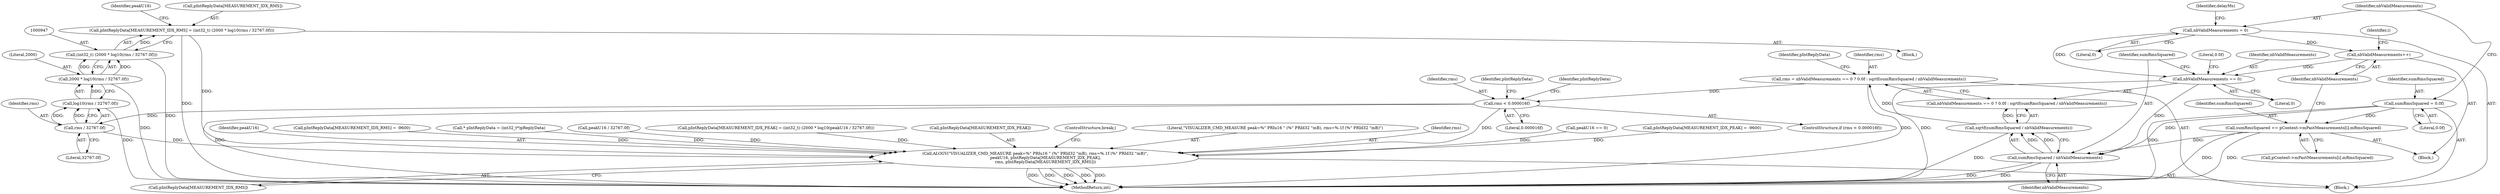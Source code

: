 digraph "0_Android_aeea52da00d210587fb3ed895de3d5f2e0264c88_11@array" {
"1000942" [label="(Call,pIntReplyData[MEASUREMENT_IDX_RMS] = (int32_t) (2000 * log10(rms / 32767.0f)))"];
"1000946" [label="(Call,(int32_t) (2000 * log10(rms / 32767.0f)))"];
"1000948" [label="(Call,2000 * log10(rms / 32767.0f))"];
"1000950" [label="(Call,log10(rms / 32767.0f))"];
"1000951" [label="(Call,rms / 32767.0f)"];
"1000930" [label="(Call,rms < 0.000016f)"];
"1000912" [label="(Call,rms = nbValidMeasurements == 0 ? 0.0f : sqrtf(sumRmsSquared / nbValidMeasurements))"];
"1000919" [label="(Call,sqrtf(sumRmsSquared / nbValidMeasurements))"];
"1000920" [label="(Call,sumRmsSquared / nbValidMeasurements)"];
"1000791" [label="(Call,sumRmsSquared = 0.0f)"];
"1000900" [label="(Call,sumRmsSquared += pContext->mPastMeasurements[i].mRmsSquared)"];
"1000915" [label="(Call,nbValidMeasurements == 0)"];
"1000795" [label="(Call,nbValidMeasurements = 0)"];
"1000909" [label="(Call,nbValidMeasurements++)"];
"1000979" [label="(Call,ALOGV(\"VISUALIZER_CMD_MEASURE peak=%\" PRIu16 \" (%\" PRId32 \"mB), rms=%.1f (%\" PRId32 \"mB)\",\n                peakU16, pIntReplyData[MEASUREMENT_IDX_PEAK],\n                rms, pIntReplyData[MEASUREMENT_IDX_RMS]))"];
"1000909" [label="(Call,nbValidMeasurements++)"];
"1000932" [label="(Literal,0.000016f)"];
"1000922" [label="(Identifier,nbValidMeasurements)"];
"1000869" [label="(Identifier,i)"];
"1000981" [label="(Identifier,peakU16)"];
"1000934" [label="(Call,pIntReplyData[MEASUREMENT_IDX_RMS] = -9600)"];
"1000986" [label="(Call,pIntReplyData[MEASUREMENT_IDX_RMS])"];
"1000948" [label="(Call,2000 * log10(rms / 32767.0f))"];
"1000785" [label="(Block,)"];
"1000792" [label="(Identifier,sumRmsSquared)"];
"1000950" [label="(Call,log10(rms / 32767.0f))"];
"1000942" [label="(Call,pIntReplyData[MEASUREMENT_IDX_RMS] = (int32_t) (2000 * log10(rms / 32767.0f)))"];
"1000946" [label="(Call,(int32_t) (2000 * log10(rms / 32767.0f)))"];
"1000953" [label="(Literal,32767.0f)"];
"1000952" [label="(Identifier,rms)"];
"1000941" [label="(Block,)"];
"1000913" [label="(Identifier,rms)"];
"1000900" [label="(Call,sumRmsSquared += pContext->mPastMeasurements[i].mRmsSquared)"];
"1000902" [label="(Call,pContext->mPastMeasurements[i].mRmsSquared)"];
"1000996" [label="(MethodReturn,int)"];
"1000919" [label="(Call,sqrtf(sumRmsSquared / nbValidMeasurements))"];
"1000924" [label="(Call,* pIntReplyData = (int32_t*)pReplyData)"];
"1000943" [label="(Call,pIntReplyData[MEASUREMENT_IDX_RMS])"];
"1000914" [label="(Call,nbValidMeasurements == 0 ? 0.0f : sqrtf(sumRmsSquared / nbValidMeasurements))"];
"1000949" [label="(Literal,2000)"];
"1000929" [label="(ControlStructure,if (rms < 0.000016f))"];
"1000936" [label="(Identifier,pIntReplyData)"];
"1000976" [label="(Call,peakU16 / 32767.0f)"];
"1000920" [label="(Call,sumRmsSquared / nbValidMeasurements)"];
"1000912" [label="(Call,rms = nbValidMeasurements == 0 ? 0.0f : sqrtf(sumRmsSquared / nbValidMeasurements))"];
"1000921" [label="(Identifier,sumRmsSquared)"];
"1000967" [label="(Call,pIntReplyData[MEASUREMENT_IDX_PEAK] = (int32_t) (2000 * log10(peakU16 / 32767.0f)))"];
"1000951" [label="(Call,rms / 32767.0f)"];
"1000901" [label="(Identifier,sumRmsSquared)"];
"1000944" [label="(Identifier,pIntReplyData)"];
"1000925" [label="(Identifier,pIntReplyData)"];
"1000797" [label="(Literal,0)"];
"1000982" [label="(Call,pIntReplyData[MEASUREMENT_IDX_PEAK])"];
"1000989" [label="(ControlStructure,break;)"];
"1000980" [label="(Literal,\"VISUALIZER_CMD_MEASURE peak=%\" PRIu16 \" (%\" PRId32 \"mB), rms=%.1f (%\" PRId32 \"mB)\")"];
"1000918" [label="(Literal,0.0f)"];
"1000793" [label="(Literal,0.0f)"];
"1000800" [label="(Identifier,delayMs)"];
"1000979" [label="(Call,ALOGV(\"VISUALIZER_CMD_MEASURE peak=%\" PRIu16 \" (%\" PRId32 \"mB), rms=%.1f (%\" PRId32 \"mB)\",\n                peakU16, pIntReplyData[MEASUREMENT_IDX_PEAK],\n                rms, pIntReplyData[MEASUREMENT_IDX_RMS]))"];
"1000916" [label="(Identifier,nbValidMeasurements)"];
"1000917" [label="(Literal,0)"];
"1000930" [label="(Call,rms < 0.000016f)"];
"1000985" [label="(Identifier,rms)"];
"1000910" [label="(Identifier,nbValidMeasurements)"];
"1000915" [label="(Call,nbValidMeasurements == 0)"];
"1000795" [label="(Call,nbValidMeasurements = 0)"];
"1000791" [label="(Call,sumRmsSquared = 0.0f)"];
"1000796" [label="(Identifier,nbValidMeasurements)"];
"1000955" [label="(Call,peakU16 == 0)"];
"1000956" [label="(Identifier,peakU16)"];
"1000879" [label="(Block,)"];
"1000931" [label="(Identifier,rms)"];
"1000959" [label="(Call,pIntReplyData[MEASUREMENT_IDX_PEAK] = -9600)"];
"1000942" -> "1000941"  [label="AST: "];
"1000942" -> "1000946"  [label="CFG: "];
"1000943" -> "1000942"  [label="AST: "];
"1000946" -> "1000942"  [label="AST: "];
"1000956" -> "1000942"  [label="CFG: "];
"1000942" -> "1000996"  [label="DDG: "];
"1000946" -> "1000942"  [label="DDG: "];
"1000942" -> "1000979"  [label="DDG: "];
"1000946" -> "1000948"  [label="CFG: "];
"1000947" -> "1000946"  [label="AST: "];
"1000948" -> "1000946"  [label="AST: "];
"1000946" -> "1000996"  [label="DDG: "];
"1000948" -> "1000946"  [label="DDG: "];
"1000948" -> "1000946"  [label="DDG: "];
"1000948" -> "1000950"  [label="CFG: "];
"1000949" -> "1000948"  [label="AST: "];
"1000950" -> "1000948"  [label="AST: "];
"1000948" -> "1000996"  [label="DDG: "];
"1000950" -> "1000948"  [label="DDG: "];
"1000950" -> "1000951"  [label="CFG: "];
"1000951" -> "1000950"  [label="AST: "];
"1000950" -> "1000996"  [label="DDG: "];
"1000951" -> "1000950"  [label="DDG: "];
"1000951" -> "1000950"  [label="DDG: "];
"1000951" -> "1000953"  [label="CFG: "];
"1000952" -> "1000951"  [label="AST: "];
"1000953" -> "1000951"  [label="AST: "];
"1000930" -> "1000951"  [label="DDG: "];
"1000951" -> "1000979"  [label="DDG: "];
"1000930" -> "1000929"  [label="AST: "];
"1000930" -> "1000932"  [label="CFG: "];
"1000931" -> "1000930"  [label="AST: "];
"1000932" -> "1000930"  [label="AST: "];
"1000936" -> "1000930"  [label="CFG: "];
"1000944" -> "1000930"  [label="CFG: "];
"1000930" -> "1000996"  [label="DDG: "];
"1000912" -> "1000930"  [label="DDG: "];
"1000930" -> "1000979"  [label="DDG: "];
"1000912" -> "1000785"  [label="AST: "];
"1000912" -> "1000914"  [label="CFG: "];
"1000913" -> "1000912"  [label="AST: "];
"1000914" -> "1000912"  [label="AST: "];
"1000925" -> "1000912"  [label="CFG: "];
"1000912" -> "1000996"  [label="DDG: "];
"1000919" -> "1000912"  [label="DDG: "];
"1000919" -> "1000914"  [label="AST: "];
"1000919" -> "1000920"  [label="CFG: "];
"1000920" -> "1000919"  [label="AST: "];
"1000914" -> "1000919"  [label="CFG: "];
"1000919" -> "1000996"  [label="DDG: "];
"1000919" -> "1000914"  [label="DDG: "];
"1000920" -> "1000919"  [label="DDG: "];
"1000920" -> "1000919"  [label="DDG: "];
"1000920" -> "1000922"  [label="CFG: "];
"1000921" -> "1000920"  [label="AST: "];
"1000922" -> "1000920"  [label="AST: "];
"1000920" -> "1000996"  [label="DDG: "];
"1000920" -> "1000996"  [label="DDG: "];
"1000791" -> "1000920"  [label="DDG: "];
"1000900" -> "1000920"  [label="DDG: "];
"1000915" -> "1000920"  [label="DDG: "];
"1000791" -> "1000785"  [label="AST: "];
"1000791" -> "1000793"  [label="CFG: "];
"1000792" -> "1000791"  [label="AST: "];
"1000793" -> "1000791"  [label="AST: "];
"1000796" -> "1000791"  [label="CFG: "];
"1000791" -> "1000996"  [label="DDG: "];
"1000791" -> "1000900"  [label="DDG: "];
"1000900" -> "1000879"  [label="AST: "];
"1000900" -> "1000902"  [label="CFG: "];
"1000901" -> "1000900"  [label="AST: "];
"1000902" -> "1000900"  [label="AST: "];
"1000910" -> "1000900"  [label="CFG: "];
"1000900" -> "1000996"  [label="DDG: "];
"1000900" -> "1000996"  [label="DDG: "];
"1000915" -> "1000914"  [label="AST: "];
"1000915" -> "1000917"  [label="CFG: "];
"1000916" -> "1000915"  [label="AST: "];
"1000917" -> "1000915"  [label="AST: "];
"1000918" -> "1000915"  [label="CFG: "];
"1000921" -> "1000915"  [label="CFG: "];
"1000915" -> "1000996"  [label="DDG: "];
"1000795" -> "1000915"  [label="DDG: "];
"1000909" -> "1000915"  [label="DDG: "];
"1000795" -> "1000785"  [label="AST: "];
"1000795" -> "1000797"  [label="CFG: "];
"1000796" -> "1000795"  [label="AST: "];
"1000797" -> "1000795"  [label="AST: "];
"1000800" -> "1000795"  [label="CFG: "];
"1000795" -> "1000909"  [label="DDG: "];
"1000909" -> "1000879"  [label="AST: "];
"1000909" -> "1000910"  [label="CFG: "];
"1000910" -> "1000909"  [label="AST: "];
"1000869" -> "1000909"  [label="CFG: "];
"1000979" -> "1000785"  [label="AST: "];
"1000979" -> "1000986"  [label="CFG: "];
"1000980" -> "1000979"  [label="AST: "];
"1000981" -> "1000979"  [label="AST: "];
"1000982" -> "1000979"  [label="AST: "];
"1000985" -> "1000979"  [label="AST: "];
"1000986" -> "1000979"  [label="AST: "];
"1000989" -> "1000979"  [label="CFG: "];
"1000979" -> "1000996"  [label="DDG: "];
"1000979" -> "1000996"  [label="DDG: "];
"1000979" -> "1000996"  [label="DDG: "];
"1000979" -> "1000996"  [label="DDG: "];
"1000979" -> "1000996"  [label="DDG: "];
"1000976" -> "1000979"  [label="DDG: "];
"1000955" -> "1000979"  [label="DDG: "];
"1000924" -> "1000979"  [label="DDG: "];
"1000959" -> "1000979"  [label="DDG: "];
"1000967" -> "1000979"  [label="DDG: "];
"1000934" -> "1000979"  [label="DDG: "];
}

